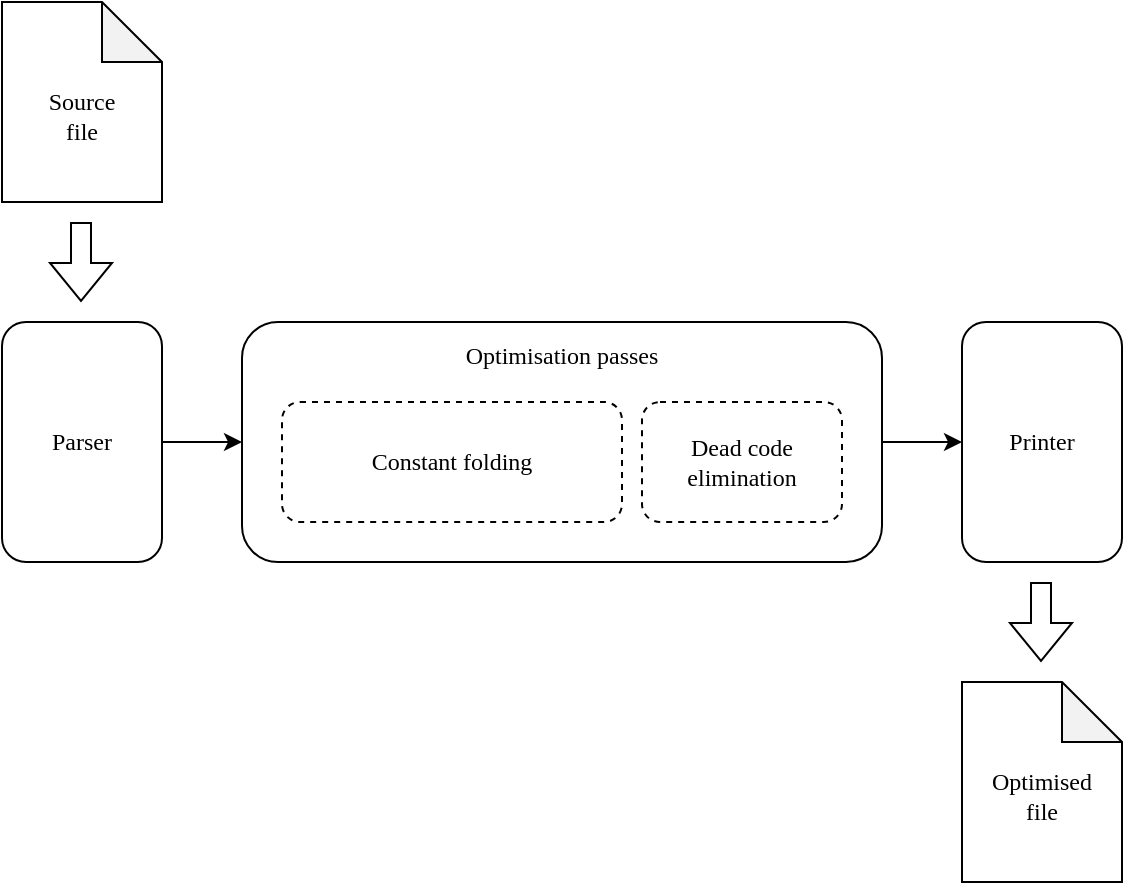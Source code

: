 <mxfile version="27.0.2">
  <diagram name="Page-1" id="280Ycen-2PMokU42Coft">
    <mxGraphModel dx="1216" dy="859" grid="1" gridSize="10" guides="1" tooltips="1" connect="1" arrows="1" fold="1" page="1" pageScale="1" pageWidth="2339" pageHeight="3300" math="0" shadow="0">
      <root>
        <mxCell id="0" />
        <mxCell id="1" parent="0" />
        <mxCell id="uT8m3o6A_TxJzOMcEJ3U-7" style="edgeStyle=orthogonalEdgeStyle;rounded=0;orthogonalLoop=1;jettySize=auto;html=1;exitX=1;exitY=0.5;exitDx=0;exitDy=0;entryX=0;entryY=0.5;entryDx=0;entryDy=0;fontFamily=Menlo;" edge="1" parent="1" source="uT8m3o6A_TxJzOMcEJ3U-1" target="uT8m3o6A_TxJzOMcEJ3U-2">
          <mxGeometry relative="1" as="geometry" />
        </mxCell>
        <mxCell id="uT8m3o6A_TxJzOMcEJ3U-1" value="Parser" style="rounded=1;whiteSpace=wrap;html=1;fontFamily=Menlo;" vertex="1" parent="1">
          <mxGeometry x="280" y="200" width="80" height="120" as="geometry" />
        </mxCell>
        <mxCell id="uT8m3o6A_TxJzOMcEJ3U-8" style="edgeStyle=orthogonalEdgeStyle;rounded=0;orthogonalLoop=1;jettySize=auto;html=1;exitX=1;exitY=0.5;exitDx=0;exitDy=0;entryX=0;entryY=0.5;entryDx=0;entryDy=0;fontFamily=Menlo;" edge="1" parent="1" source="uT8m3o6A_TxJzOMcEJ3U-2" target="uT8m3o6A_TxJzOMcEJ3U-3">
          <mxGeometry relative="1" as="geometry" />
        </mxCell>
        <mxCell id="uT8m3o6A_TxJzOMcEJ3U-2" value="Optimisation passes&lt;div&gt;&lt;br&gt;&lt;/div&gt;&lt;div&gt;&lt;br&gt;&lt;/div&gt;&lt;div&gt;&lt;br&gt;&lt;/div&gt;&lt;div&gt;&lt;br&gt;&lt;/div&gt;&lt;div&gt;&lt;br&gt;&lt;/div&gt;&lt;div&gt;&lt;br&gt;&lt;/div&gt;" style="rounded=1;whiteSpace=wrap;html=1;fontFamily=Menlo;" vertex="1" parent="1">
          <mxGeometry x="400" y="200" width="320" height="120" as="geometry" />
        </mxCell>
        <mxCell id="uT8m3o6A_TxJzOMcEJ3U-3" value="Printer" style="rounded=1;whiteSpace=wrap;html=1;fontFamily=Menlo;" vertex="1" parent="1">
          <mxGeometry x="760" y="200" width="80" height="120" as="geometry" />
        </mxCell>
        <mxCell id="uT8m3o6A_TxJzOMcEJ3U-4" value="Constant folding" style="rounded=1;whiteSpace=wrap;html=1;fontFamily=Menlo;dashed=1;" vertex="1" parent="1">
          <mxGeometry x="420" y="240" width="170" height="60" as="geometry" />
        </mxCell>
        <mxCell id="uT8m3o6A_TxJzOMcEJ3U-5" value="Dead code&lt;div&gt;elimination&lt;/div&gt;" style="rounded=1;whiteSpace=wrap;html=1;fontFamily=Menlo;dashed=1;" vertex="1" parent="1">
          <mxGeometry x="600" y="240" width="100" height="60" as="geometry" />
        </mxCell>
        <mxCell id="uT8m3o6A_TxJzOMcEJ3U-6" value="&lt;div&gt;&lt;br&gt;&lt;/div&gt;Source&lt;div&gt;file&lt;/div&gt;" style="shape=note;whiteSpace=wrap;html=1;backgroundOutline=1;darkOpacity=0.05;fontFamily=Menlo;" vertex="1" parent="1">
          <mxGeometry x="280" y="40" width="80" height="100" as="geometry" />
        </mxCell>
        <mxCell id="uT8m3o6A_TxJzOMcEJ3U-9" value="&lt;div&gt;&lt;br&gt;&lt;/div&gt;Optimised&lt;div&gt;file&lt;/div&gt;" style="shape=note;whiteSpace=wrap;html=1;backgroundOutline=1;darkOpacity=0.05;fontFamily=Menlo;" vertex="1" parent="1">
          <mxGeometry x="760" y="380" width="80" height="100" as="geometry" />
        </mxCell>
        <mxCell id="uT8m3o6A_TxJzOMcEJ3U-10" value="" style="shape=flexArrow;endArrow=classic;html=1;rounded=0;" edge="1" parent="1">
          <mxGeometry width="50" height="50" relative="1" as="geometry">
            <mxPoint x="319.5" y="150" as="sourcePoint" />
            <mxPoint x="319.5" y="190" as="targetPoint" />
          </mxGeometry>
        </mxCell>
        <mxCell id="uT8m3o6A_TxJzOMcEJ3U-11" value="" style="shape=flexArrow;endArrow=classic;html=1;rounded=0;" edge="1" parent="1">
          <mxGeometry width="50" height="50" relative="1" as="geometry">
            <mxPoint x="799.5" y="330" as="sourcePoint" />
            <mxPoint x="799.5" y="370" as="targetPoint" />
          </mxGeometry>
        </mxCell>
      </root>
    </mxGraphModel>
  </diagram>
</mxfile>
